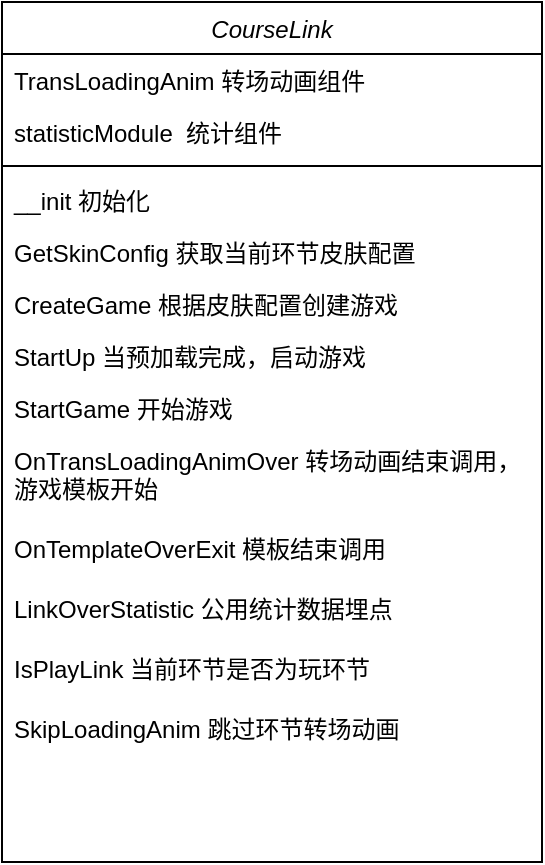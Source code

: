 <mxfile version="20.5.1" type="github">
  <diagram id="C5RBs43oDa-KdzZeNtuy" name="Page-1">
    <mxGraphModel dx="887" dy="565" grid="1" gridSize="10" guides="1" tooltips="1" connect="1" arrows="1" fold="1" page="1" pageScale="1" pageWidth="827" pageHeight="1169" math="0" shadow="0">
      <root>
        <mxCell id="WIyWlLk6GJQsqaUBKTNV-0" />
        <mxCell id="WIyWlLk6GJQsqaUBKTNV-1" parent="WIyWlLk6GJQsqaUBKTNV-0" />
        <mxCell id="zkfFHV4jXpPFQw0GAbJ--0" value="CourseLink" style="swimlane;fontStyle=2;align=center;verticalAlign=top;childLayout=stackLayout;horizontal=1;startSize=26;horizontalStack=0;resizeParent=1;resizeLast=0;collapsible=1;marginBottom=0;rounded=0;shadow=0;strokeWidth=1;" parent="WIyWlLk6GJQsqaUBKTNV-1" vertex="1">
          <mxGeometry x="110" y="80" width="270" height="430" as="geometry">
            <mxRectangle x="230" y="140" width="160" height="26" as="alternateBounds" />
          </mxGeometry>
        </mxCell>
        <mxCell id="zkfFHV4jXpPFQw0GAbJ--1" value="TransLoadingAnim 转场动画组件" style="text;align=left;verticalAlign=top;spacingLeft=4;spacingRight=4;overflow=hidden;rotatable=0;points=[[0,0.5],[1,0.5]];portConstraint=eastwest;" parent="zkfFHV4jXpPFQw0GAbJ--0" vertex="1">
          <mxGeometry y="26" width="270" height="26" as="geometry" />
        </mxCell>
        <mxCell id="zkfFHV4jXpPFQw0GAbJ--2" value="statisticModule  统计组件" style="text;align=left;verticalAlign=top;spacingLeft=4;spacingRight=4;overflow=hidden;rotatable=0;points=[[0,0.5],[1,0.5]];portConstraint=eastwest;rounded=0;shadow=0;html=0;" parent="zkfFHV4jXpPFQw0GAbJ--0" vertex="1">
          <mxGeometry y="52" width="270" height="26" as="geometry" />
        </mxCell>
        <mxCell id="zkfFHV4jXpPFQw0GAbJ--4" value="" style="line;html=1;strokeWidth=1;align=left;verticalAlign=middle;spacingTop=-1;spacingLeft=3;spacingRight=3;rotatable=0;labelPosition=right;points=[];portConstraint=eastwest;" parent="zkfFHV4jXpPFQw0GAbJ--0" vertex="1">
          <mxGeometry y="78" width="270" height="8" as="geometry" />
        </mxCell>
        <mxCell id="zkfFHV4jXpPFQw0GAbJ--5" value="__init 初始化" style="text;align=left;verticalAlign=top;spacingLeft=4;spacingRight=4;overflow=hidden;rotatable=0;points=[[0,0.5],[1,0.5]];portConstraint=eastwest;" parent="zkfFHV4jXpPFQw0GAbJ--0" vertex="1">
          <mxGeometry y="86" width="270" height="26" as="geometry" />
        </mxCell>
        <mxCell id="22pKsJNbCxbasyy2-Spr-0" value="GetSkinConfig 获取当前环节皮肤配置" style="text;align=left;verticalAlign=top;spacingLeft=4;spacingRight=4;overflow=hidden;rotatable=0;points=[[0,0.5],[1,0.5]];portConstraint=eastwest;" vertex="1" parent="zkfFHV4jXpPFQw0GAbJ--0">
          <mxGeometry y="112" width="270" height="26" as="geometry" />
        </mxCell>
        <mxCell id="22pKsJNbCxbasyy2-Spr-1" value="CreateGame 根据皮肤配置创建游戏" style="text;align=left;verticalAlign=top;spacingLeft=4;spacingRight=4;overflow=hidden;rotatable=0;points=[[0,0.5],[1,0.5]];portConstraint=eastwest;" vertex="1" parent="zkfFHV4jXpPFQw0GAbJ--0">
          <mxGeometry y="138" width="270" height="26" as="geometry" />
        </mxCell>
        <mxCell id="22pKsJNbCxbasyy2-Spr-2" value="StartUp 当预加载完成，启动游戏" style="text;align=left;verticalAlign=top;spacingLeft=4;spacingRight=4;overflow=hidden;rotatable=0;points=[[0,0.5],[1,0.5]];portConstraint=eastwest;" vertex="1" parent="zkfFHV4jXpPFQw0GAbJ--0">
          <mxGeometry y="164" width="270" height="26" as="geometry" />
        </mxCell>
        <mxCell id="22pKsJNbCxbasyy2-Spr-3" value="StartGame 开始游戏" style="text;align=left;verticalAlign=top;spacingLeft=4;spacingRight=4;overflow=hidden;rotatable=0;points=[[0,0.5],[1,0.5]];portConstraint=eastwest;" vertex="1" parent="zkfFHV4jXpPFQw0GAbJ--0">
          <mxGeometry y="190" width="270" height="26" as="geometry" />
        </mxCell>
        <mxCell id="22pKsJNbCxbasyy2-Spr-4" value="OnTransLoadingAnimOver 转场动画结束调用，&#xa;游戏模板开始&#xa;" style="text;align=left;verticalAlign=top;spacingLeft=4;spacingRight=4;overflow=hidden;rotatable=0;points=[[0,0.5],[1,0.5]];portConstraint=eastwest;" vertex="1" parent="zkfFHV4jXpPFQw0GAbJ--0">
          <mxGeometry y="216" width="270" height="44" as="geometry" />
        </mxCell>
        <mxCell id="22pKsJNbCxbasyy2-Spr-5" value="OnTemplateOverExit 模板结束调用&#xa;" style="text;align=left;verticalAlign=top;spacingLeft=4;spacingRight=4;overflow=hidden;rotatable=0;points=[[0,0.5],[1,0.5]];portConstraint=eastwest;" vertex="1" parent="zkfFHV4jXpPFQw0GAbJ--0">
          <mxGeometry y="260" width="270" height="30" as="geometry" />
        </mxCell>
        <mxCell id="22pKsJNbCxbasyy2-Spr-6" value="LinkOverStatistic 公用统计数据埋点" style="text;align=left;verticalAlign=top;spacingLeft=4;spacingRight=4;overflow=hidden;rotatable=0;points=[[0,0.5],[1,0.5]];portConstraint=eastwest;" vertex="1" parent="zkfFHV4jXpPFQw0GAbJ--0">
          <mxGeometry y="290" width="270" height="30" as="geometry" />
        </mxCell>
        <mxCell id="22pKsJNbCxbasyy2-Spr-7" value="IsPlayLink 当前环节是否为玩环节" style="text;align=left;verticalAlign=top;spacingLeft=4;spacingRight=4;overflow=hidden;rotatable=0;points=[[0,0.5],[1,0.5]];portConstraint=eastwest;" vertex="1" parent="zkfFHV4jXpPFQw0GAbJ--0">
          <mxGeometry y="320" width="270" height="30" as="geometry" />
        </mxCell>
        <mxCell id="22pKsJNbCxbasyy2-Spr-8" value="SkipLoadingAnim 跳过环节转场动画" style="text;align=left;verticalAlign=top;spacingLeft=4;spacingRight=4;overflow=hidden;rotatable=0;points=[[0,0.5],[1,0.5]];portConstraint=eastwest;" vertex="1" parent="zkfFHV4jXpPFQw0GAbJ--0">
          <mxGeometry y="350" width="270" height="30" as="geometry" />
        </mxCell>
      </root>
    </mxGraphModel>
  </diagram>
</mxfile>
